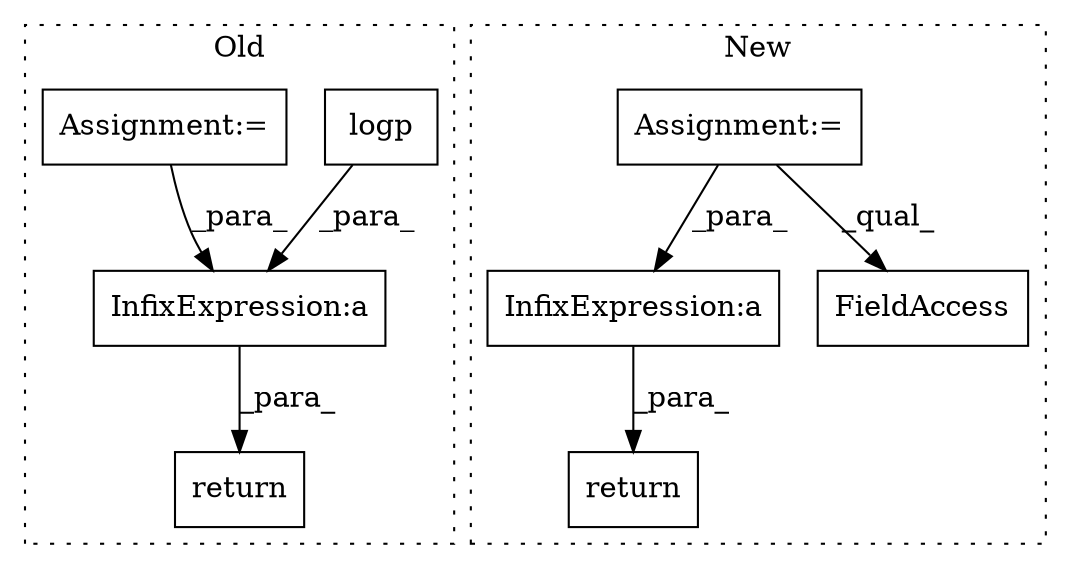 digraph G {
subgraph cluster0 {
1 [label="logp" a="32" s="3881,3911" l="5,1" shape="box"];
3 [label="return" a="41" s="4023" l="7" shape="box"];
5 [label="InfixExpression:a" a="27" s="4066" l="3" shape="box"];
8 [label="Assignment:=" a="7" s="3928" l="1" shape="box"];
label = "Old";
style="dotted";
}
subgraph cluster1 {
2 [label="return" a="41" s="4352" l="7" shape="box"];
4 [label="InfixExpression:a" a="27" s="4329" l="3" shape="box"];
6 [label="Assignment:=" a="7" s="4116" l="2" shape="box"];
7 [label="FieldAccess" a="22" s="4183" l="8" shape="box"];
label = "New";
style="dotted";
}
1 -> 5 [label="_para_"];
4 -> 2 [label="_para_"];
5 -> 3 [label="_para_"];
6 -> 7 [label="_qual_"];
6 -> 4 [label="_para_"];
8 -> 5 [label="_para_"];
}